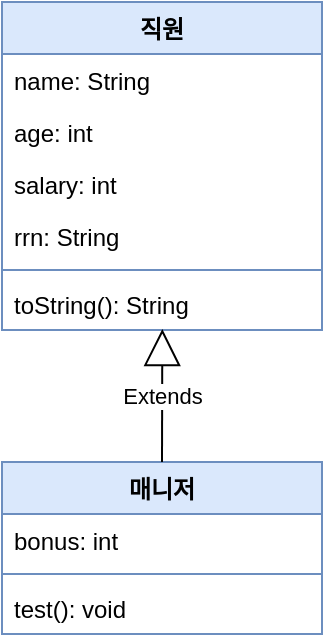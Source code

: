 <mxfile version="20.8.20" type="device" pages="2"><diagram name="페이지-1" id="i_7WjOjn-bf4Lq4NCWlW"><mxGraphModel dx="1313" dy="644" grid="1" gridSize="10" guides="1" tooltips="1" connect="1" arrows="1" fold="1" page="1" pageScale="1" pageWidth="827" pageHeight="1169" math="0" shadow="0"><root><mxCell id="0"/><mxCell id="1" parent="0"/><mxCell id="pLYOnPo-MLIxKgOF2ubE-1" value="직원" style="swimlane;fontStyle=1;align=center;verticalAlign=top;childLayout=stackLayout;horizontal=1;startSize=26;horizontalStack=0;resizeParent=1;resizeParentMax=0;resizeLast=0;collapsible=1;marginBottom=0;fillColor=#dae8fc;strokeColor=#6c8ebf;" vertex="1" parent="1"><mxGeometry x="334" y="70" width="160" height="164" as="geometry"/></mxCell><mxCell id="pLYOnPo-MLIxKgOF2ubE-2" value="name: String" style="text;strokeColor=none;fillColor=none;align=left;verticalAlign=top;spacingLeft=4;spacingRight=4;overflow=hidden;rotatable=0;points=[[0,0.5],[1,0.5]];portConstraint=eastwest;" vertex="1" parent="pLYOnPo-MLIxKgOF2ubE-1"><mxGeometry y="26" width="160" height="26" as="geometry"/></mxCell><mxCell id="pLYOnPo-MLIxKgOF2ubE-6" value="age: int" style="text;strokeColor=none;fillColor=none;align=left;verticalAlign=top;spacingLeft=4;spacingRight=4;overflow=hidden;rotatable=0;points=[[0,0.5],[1,0.5]];portConstraint=eastwest;" vertex="1" parent="pLYOnPo-MLIxKgOF2ubE-1"><mxGeometry y="52" width="160" height="26" as="geometry"/></mxCell><mxCell id="pLYOnPo-MLIxKgOF2ubE-5" value="salary: int" style="text;strokeColor=none;fillColor=none;align=left;verticalAlign=top;spacingLeft=4;spacingRight=4;overflow=hidden;rotatable=0;points=[[0,0.5],[1,0.5]];portConstraint=eastwest;" vertex="1" parent="pLYOnPo-MLIxKgOF2ubE-1"><mxGeometry y="78" width="160" height="26" as="geometry"/></mxCell><mxCell id="pLYOnPo-MLIxKgOF2ubE-7" value="rrn: String" style="text;strokeColor=none;fillColor=none;align=left;verticalAlign=top;spacingLeft=4;spacingRight=4;overflow=hidden;rotatable=0;points=[[0,0.5],[1,0.5]];portConstraint=eastwest;" vertex="1" parent="pLYOnPo-MLIxKgOF2ubE-1"><mxGeometry y="104" width="160" height="26" as="geometry"/></mxCell><mxCell id="pLYOnPo-MLIxKgOF2ubE-3" value="" style="line;strokeWidth=1;fillColor=none;align=left;verticalAlign=middle;spacingTop=-1;spacingLeft=3;spacingRight=3;rotatable=0;labelPosition=right;points=[];portConstraint=eastwest;strokeColor=inherit;" vertex="1" parent="pLYOnPo-MLIxKgOF2ubE-1"><mxGeometry y="130" width="160" height="8" as="geometry"/></mxCell><mxCell id="pLYOnPo-MLIxKgOF2ubE-4" value="toString(): String" style="text;strokeColor=none;fillColor=none;align=left;verticalAlign=top;spacingLeft=4;spacingRight=4;overflow=hidden;rotatable=0;points=[[0,0.5],[1,0.5]];portConstraint=eastwest;" vertex="1" parent="pLYOnPo-MLIxKgOF2ubE-1"><mxGeometry y="138" width="160" height="26" as="geometry"/></mxCell><mxCell id="pLYOnPo-MLIxKgOF2ubE-8" value="매니저" style="swimlane;fontStyle=1;align=center;verticalAlign=top;childLayout=stackLayout;horizontal=1;startSize=26;horizontalStack=0;resizeParent=1;resizeParentMax=0;resizeLast=0;collapsible=1;marginBottom=0;fillColor=#dae8fc;strokeColor=#6c8ebf;" vertex="1" parent="1"><mxGeometry x="334" y="300" width="160" height="86" as="geometry"/></mxCell><mxCell id="pLYOnPo-MLIxKgOF2ubE-9" value="bonus: int" style="text;strokeColor=none;fillColor=none;align=left;verticalAlign=top;spacingLeft=4;spacingRight=4;overflow=hidden;rotatable=0;points=[[0,0.5],[1,0.5]];portConstraint=eastwest;" vertex="1" parent="pLYOnPo-MLIxKgOF2ubE-8"><mxGeometry y="26" width="160" height="26" as="geometry"/></mxCell><mxCell id="pLYOnPo-MLIxKgOF2ubE-10" value="" style="line;strokeWidth=1;fillColor=none;align=left;verticalAlign=middle;spacingTop=-1;spacingLeft=3;spacingRight=3;rotatable=0;labelPosition=right;points=[];portConstraint=eastwest;strokeColor=inherit;" vertex="1" parent="pLYOnPo-MLIxKgOF2ubE-8"><mxGeometry y="52" width="160" height="8" as="geometry"/></mxCell><mxCell id="pLYOnPo-MLIxKgOF2ubE-11" value="test(): void" style="text;strokeColor=none;fillColor=none;align=left;verticalAlign=top;spacingLeft=4;spacingRight=4;overflow=hidden;rotatable=0;points=[[0,0.5],[1,0.5]];portConstraint=eastwest;" vertex="1" parent="pLYOnPo-MLIxKgOF2ubE-8"><mxGeometry y="60" width="160" height="26" as="geometry"/></mxCell><mxCell id="pLYOnPo-MLIxKgOF2ubE-15" value="Extends" style="endArrow=block;endSize=16;endFill=0;html=1;rounded=0;exitX=0.5;exitY=0;exitDx=0;exitDy=0;entryX=0.501;entryY=0.98;entryDx=0;entryDy=0;entryPerimeter=0;" edge="1" parent="1" source="pLYOnPo-MLIxKgOF2ubE-8" target="pLYOnPo-MLIxKgOF2ubE-4"><mxGeometry width="160" relative="1" as="geometry"><mxPoint x="334" y="310" as="sourcePoint"/><mxPoint x="494" y="310" as="targetPoint"/></mxGeometry></mxCell></root></mxGraphModel></diagram><diagram id="0rdoN4xlkv41POrYvOWL" name="페이지-2"><mxGraphModel dx="1235" dy="674" grid="1" gridSize="10" guides="1" tooltips="1" connect="1" arrows="1" fold="1" page="1" pageScale="1" pageWidth="827" pageHeight="1169" math="0" shadow="0"><root><mxCell id="0"/><mxCell id="1" parent="0"/><mxCell id="_zIqSy6hxDTqBsegeptY-1" value="학용품" style="swimlane;fontStyle=1;align=center;verticalAlign=top;childLayout=stackLayout;horizontal=1;startSize=26;horizontalStack=0;resizeParent=1;resizeParentMax=0;resizeLast=0;collapsible=1;marginBottom=0;fillColor=#ffe6cc;strokeColor=#d79b00;" vertex="1" parent="1"><mxGeometry x="320" y="110" width="160" height="112" as="geometry"><mxRectangle x="330" y="120" width="80" height="30" as="alternateBounds"/></mxGeometry></mxCell><mxCell id="_zIqSy6hxDTqBsegeptY-2" value="price: int" style="text;strokeColor=none;fillColor=none;align=left;verticalAlign=top;spacingLeft=4;spacingRight=4;overflow=hidden;rotatable=0;points=[[0,0.5],[1,0.5]];portConstraint=eastwest;" vertex="1" parent="_zIqSy6hxDTqBsegeptY-1"><mxGeometry y="26" width="160" height="26" as="geometry"/></mxCell><mxCell id="_zIqSy6hxDTqBsegeptY-5" value="company: String" style="text;strokeColor=none;fillColor=none;align=left;verticalAlign=top;spacingLeft=4;spacingRight=4;overflow=hidden;rotatable=0;points=[[0,0.5],[1,0.5]];portConstraint=eastwest;" vertex="1" parent="_zIqSy6hxDTqBsegeptY-1"><mxGeometry y="52" width="160" height="26" as="geometry"/></mxCell><mxCell id="_zIqSy6hxDTqBsegeptY-3" value="" style="line;strokeWidth=1;fillColor=none;align=left;verticalAlign=middle;spacingTop=-1;spacingLeft=3;spacingRight=3;rotatable=0;labelPosition=right;points=[];portConstraint=eastwest;strokeColor=inherit;" vertex="1" parent="_zIqSy6hxDTqBsegeptY-1"><mxGeometry y="78" width="160" height="8" as="geometry"/></mxCell><mxCell id="_zIqSy6hxDTqBsegeptY-4" value="buy(): void" style="text;strokeColor=none;fillColor=none;align=left;verticalAlign=top;spacingLeft=4;spacingRight=4;overflow=hidden;rotatable=0;points=[[0,0.5],[1,0.5]];portConstraint=eastwest;" vertex="1" parent="_zIqSy6hxDTqBsegeptY-1"><mxGeometry y="86" width="160" height="26" as="geometry"/></mxCell><mxCell id="_zIqSy6hxDTqBsegeptY-6" value="볼펜" style="swimlane;fontStyle=1;align=center;verticalAlign=top;childLayout=stackLayout;horizontal=1;startSize=26;horizontalStack=0;resizeParent=1;resizeParentMax=0;resizeLast=0;collapsible=1;marginBottom=0;fillColor=#fff2cc;strokeColor=#d6b656;" vertex="1" parent="1"><mxGeometry x="320" y="300" width="160" height="86" as="geometry"/></mxCell><mxCell id="_zIqSy6hxDTqBsegeptY-7" value="thick: int" style="text;strokeColor=none;fillColor=none;align=left;verticalAlign=top;spacingLeft=4;spacingRight=4;overflow=hidden;rotatable=0;points=[[0,0.5],[1,0.5]];portConstraint=eastwest;" vertex="1" parent="_zIqSy6hxDTqBsegeptY-6"><mxGeometry y="26" width="160" height="26" as="geometry"/></mxCell><mxCell id="_zIqSy6hxDTqBsegeptY-8" value="" style="line;strokeWidth=1;fillColor=none;align=left;verticalAlign=middle;spacingTop=-1;spacingLeft=3;spacingRight=3;rotatable=0;labelPosition=right;points=[];portConstraint=eastwest;strokeColor=inherit;" vertex="1" parent="_zIqSy6hxDTqBsegeptY-6"><mxGeometry y="52" width="160" height="8" as="geometry"/></mxCell><mxCell id="_zIqSy6hxDTqBsegeptY-9" value="write(): void" style="text;strokeColor=none;fillColor=none;align=left;verticalAlign=top;spacingLeft=4;spacingRight=4;overflow=hidden;rotatable=0;points=[[0,0.5],[1,0.5]];portConstraint=eastwest;" vertex="1" parent="_zIqSy6hxDTqBsegeptY-6"><mxGeometry y="60" width="160" height="26" as="geometry"/></mxCell><mxCell id="_zIqSy6hxDTqBsegeptY-10" value="Extends" style="endArrow=block;endSize=16;endFill=0;html=1;rounded=0;exitX=0.5;exitY=0;exitDx=0;exitDy=0;entryX=0.5;entryY=1;entryDx=0;entryDy=0;" edge="1" parent="1" source="_zIqSy6hxDTqBsegeptY-6" target="_zIqSy6hxDTqBsegeptY-1"><mxGeometry width="160" relative="1" as="geometry"><mxPoint x="320" y="310" as="sourcePoint"/><mxPoint x="400" y="230" as="targetPoint"/></mxGeometry></mxCell><mxCell id="_zIqSy6hxDTqBsegeptY-11" value="볼펜Main" style="swimlane;fontStyle=1;align=center;verticalAlign=top;childLayout=stackLayout;horizontal=1;startSize=26;horizontalStack=0;resizeParent=1;resizeParentMax=0;resizeLast=0;collapsible=1;marginBottom=0;fillColor=#dae8fc;strokeColor=#6c8ebf;" vertex="1" parent="1"><mxGeometry x="320" y="468" width="160" height="60" as="geometry"/></mxCell><mxCell id="_zIqSy6hxDTqBsegeptY-13" value="" style="line;strokeWidth=1;fillColor=none;align=left;verticalAlign=middle;spacingTop=-1;spacingLeft=3;spacingRight=3;rotatable=0;labelPosition=right;points=[];portConstraint=eastwest;strokeColor=inherit;" vertex="1" parent="_zIqSy6hxDTqBsegeptY-11"><mxGeometry y="26" width="160" height="8" as="geometry"/></mxCell><mxCell id="_zIqSy6hxDTqBsegeptY-14" value="main(): void" style="text;strokeColor=none;fillColor=none;align=left;verticalAlign=top;spacingLeft=4;spacingRight=4;overflow=hidden;rotatable=0;points=[[0,0.5],[1,0.5]];portConstraint=eastwest;" vertex="1" parent="_zIqSy6hxDTqBsegeptY-11"><mxGeometry y="34" width="160" height="26" as="geometry"/></mxCell><mxCell id="_zIqSy6hxDTqBsegeptY-16" value="Use" style="endArrow=open;endSize=12;dashed=1;html=1;rounded=0;exitX=0.5;exitY=0;exitDx=0;exitDy=0;entryX=0.5;entryY=1;entryDx=0;entryDy=0;" edge="1" parent="1" source="_zIqSy6hxDTqBsegeptY-11" target="_zIqSy6hxDTqBsegeptY-6"><mxGeometry width="160" relative="1" as="geometry"><mxPoint x="390" y="530" as="sourcePoint"/><mxPoint x="400" y="420" as="targetPoint"/></mxGeometry></mxCell></root></mxGraphModel></diagram></mxfile>